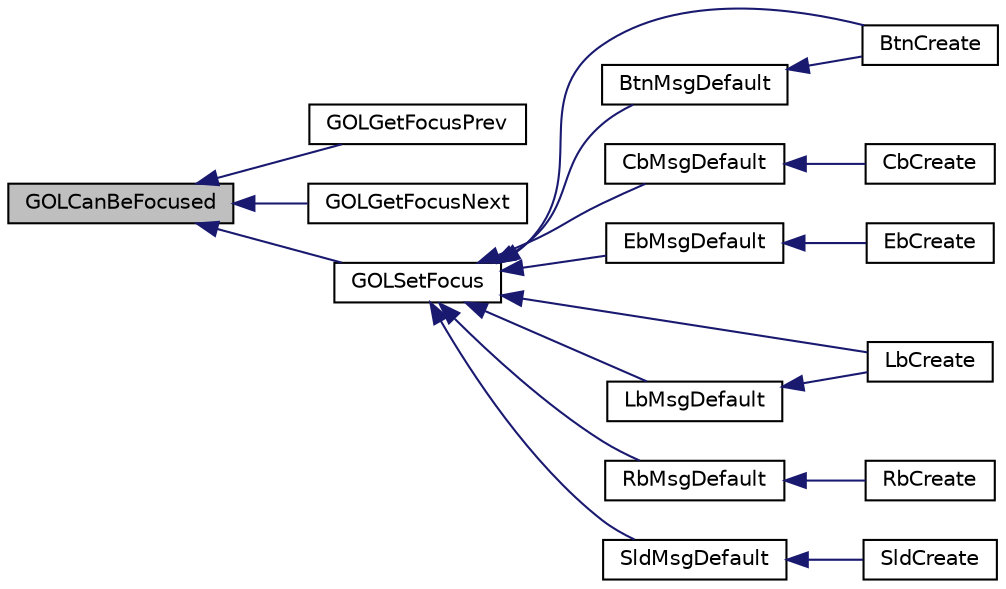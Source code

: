 digraph "GOLCanBeFocused"
{
  edge [fontname="Helvetica",fontsize="10",labelfontname="Helvetica",labelfontsize="10"];
  node [fontname="Helvetica",fontsize="10",shape=record];
  rankdir="LR";
  Node1 [label="GOLCanBeFocused",height=0.2,width=0.4,color="black", fillcolor="grey75", style="filled", fontcolor="black"];
  Node1 -> Node2 [dir="back",color="midnightblue",fontsize="10",style="solid",fontname="Helvetica"];
  Node2 [label="GOLGetFocusPrev",height=0.2,width=0.4,color="black", fillcolor="white", style="filled",URL="$_g_o_l_8h.html#a2e9c48055b2c22463b36b0f11ce8ab6a"];
  Node1 -> Node3 [dir="back",color="midnightblue",fontsize="10",style="solid",fontname="Helvetica"];
  Node3 [label="GOLGetFocusNext",height=0.2,width=0.4,color="black", fillcolor="white", style="filled",URL="$_g_o_l_8h.html#a3d02923b02802e23dfec36f3783493ea"];
  Node1 -> Node4 [dir="back",color="midnightblue",fontsize="10",style="solid",fontname="Helvetica"];
  Node4 [label="GOLSetFocus",height=0.2,width=0.4,color="black", fillcolor="white", style="filled",URL="$_g_o_l_8h.html#a79899dbdb178045993a71b7f5bc4e6f2"];
  Node4 -> Node5 [dir="back",color="midnightblue",fontsize="10",style="solid",fontname="Helvetica"];
  Node5 [label="BtnCreate",height=0.2,width=0.4,color="black", fillcolor="white", style="filled",URL="$_button_8h.html#a58bae4324dd2fe73c331fbcde3e997e0"];
  Node4 -> Node6 [dir="back",color="midnightblue",fontsize="10",style="solid",fontname="Helvetica"];
  Node6 [label="BtnMsgDefault",height=0.2,width=0.4,color="black", fillcolor="white", style="filled",URL="$_button_8h.html#a078eed3dd5c71a2677ce88cd4bd8c634"];
  Node6 -> Node5 [dir="back",color="midnightblue",fontsize="10",style="solid",fontname="Helvetica"];
  Node4 -> Node7 [dir="back",color="midnightblue",fontsize="10",style="solid",fontname="Helvetica"];
  Node7 [label="CbMsgDefault",height=0.2,width=0.4,color="black", fillcolor="white", style="filled",URL="$_check_box_8h.html#ac0ac250526e87fc958b12a4196e98d7d"];
  Node7 -> Node8 [dir="back",color="midnightblue",fontsize="10",style="solid",fontname="Helvetica"];
  Node8 [label="CbCreate",height=0.2,width=0.4,color="black", fillcolor="white", style="filled",URL="$_check_box_8h.html#a2c9fec16e1cac381a73d28038c7b6747"];
  Node4 -> Node9 [dir="back",color="midnightblue",fontsize="10",style="solid",fontname="Helvetica"];
  Node9 [label="EbMsgDefault",height=0.2,width=0.4,color="black", fillcolor="white", style="filled",URL="$_edit_box_8h.html#a1ad01ddce1430f7ce55243637195fc34"];
  Node9 -> Node10 [dir="back",color="midnightblue",fontsize="10",style="solid",fontname="Helvetica"];
  Node10 [label="EbCreate",height=0.2,width=0.4,color="black", fillcolor="white", style="filled",URL="$_edit_box_8h.html#a3f6da3c8eb9028edaaae00dc7dbe38a5"];
  Node4 -> Node11 [dir="back",color="midnightblue",fontsize="10",style="solid",fontname="Helvetica"];
  Node11 [label="LbCreate",height=0.2,width=0.4,color="black", fillcolor="white", style="filled",URL="$_list_box_8h.html#a46b6f8a76f784014b5f7dbee460a6cf9"];
  Node4 -> Node12 [dir="back",color="midnightblue",fontsize="10",style="solid",fontname="Helvetica"];
  Node12 [label="LbMsgDefault",height=0.2,width=0.4,color="black", fillcolor="white", style="filled",URL="$_list_box_8h.html#a4008f854489065e63b564f804db6dba8"];
  Node12 -> Node11 [dir="back",color="midnightblue",fontsize="10",style="solid",fontname="Helvetica"];
  Node4 -> Node13 [dir="back",color="midnightblue",fontsize="10",style="solid",fontname="Helvetica"];
  Node13 [label="RbMsgDefault",height=0.2,width=0.4,color="black", fillcolor="white", style="filled",URL="$_radio_button_8h.html#a905e043543d26d4701199d74ff2927c0"];
  Node13 -> Node14 [dir="back",color="midnightblue",fontsize="10",style="solid",fontname="Helvetica"];
  Node14 [label="RbCreate",height=0.2,width=0.4,color="black", fillcolor="white", style="filled",URL="$_radio_button_8h.html#a4bed4cf89c510288f46f65e2ecb8b3eb"];
  Node4 -> Node15 [dir="back",color="midnightblue",fontsize="10",style="solid",fontname="Helvetica"];
  Node15 [label="SldMsgDefault",height=0.2,width=0.4,color="black", fillcolor="white", style="filled",URL="$_slider_8h.html#aab1e927c7427d1524e4cffb9c2996d6e"];
  Node15 -> Node16 [dir="back",color="midnightblue",fontsize="10",style="solid",fontname="Helvetica"];
  Node16 [label="SldCreate",height=0.2,width=0.4,color="black", fillcolor="white", style="filled",URL="$_slider_8h.html#a2c24b3f670799ef372288caba9811afd"];
}
